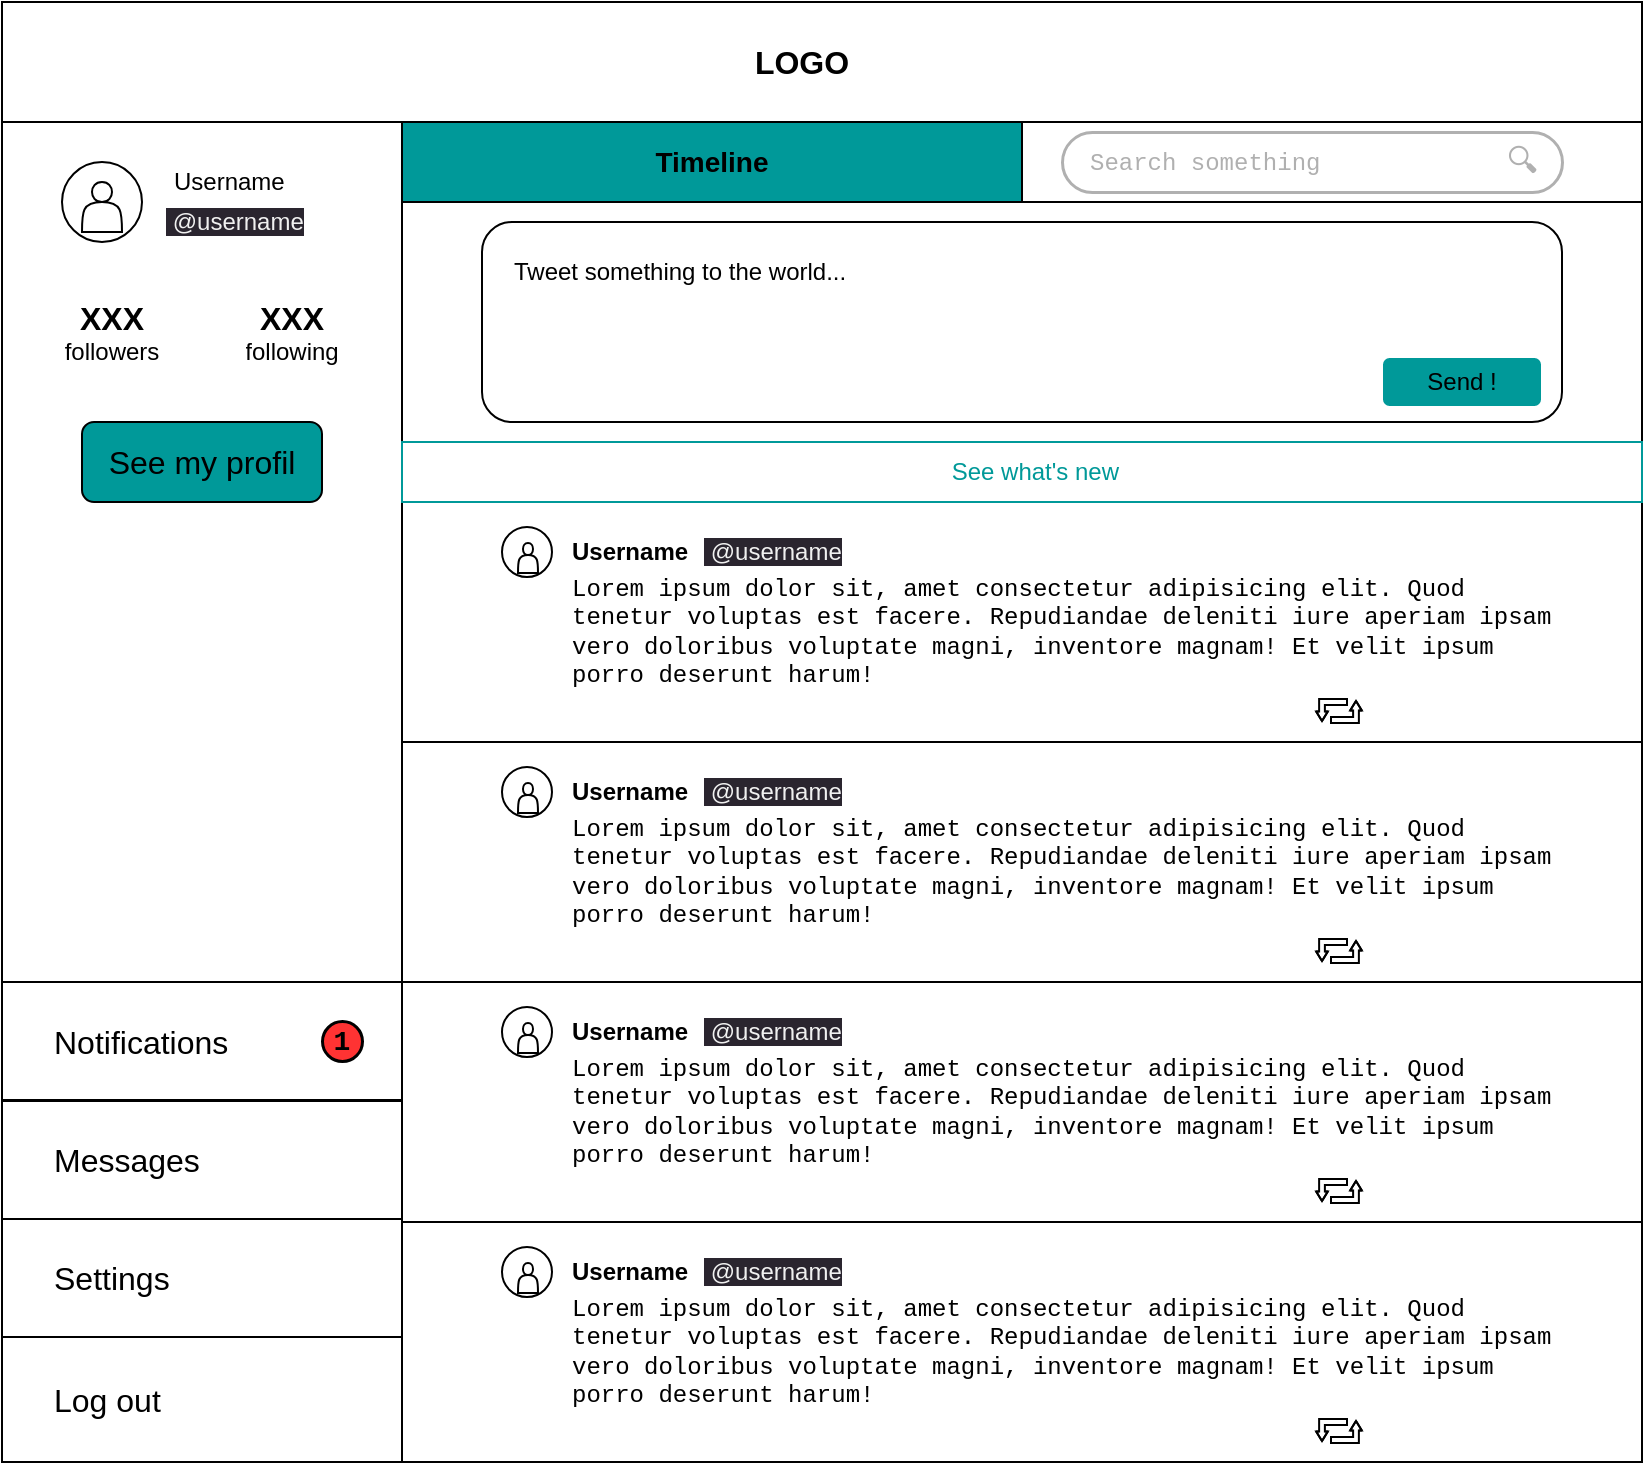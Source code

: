 <mxfile>
    <diagram id="mAKORPxYatndPDqyqi2Z" name="Page-1">
        <mxGraphModel dx="754" dy="729" grid="1" gridSize="10" guides="1" tooltips="1" connect="1" arrows="1" fold="1" page="1" pageScale="1" pageWidth="827" pageHeight="1169" math="0" shadow="0">
            <root>
                <mxCell id="0"/>
                <mxCell id="1" parent="0"/>
                <mxCell id="96" value="" style="rounded=0;whiteSpace=wrap;html=1;hachureGap=4;fontFamily=Architects Daughter;fontSource=https%3A%2F%2Ffonts.googleapis.com%2Fcss%3Ffamily%3DArchitects%2BDaughter;fontSize=20;fillColor=#18141D;strokeColor=#18141D;" vertex="1" parent="1">
                    <mxGeometry width="820" height="730" as="geometry"/>
                </mxCell>
                <mxCell id="17" value="&lt;font style=&quot;font-size: 14px;&quot;&gt;Timeline&lt;/font&gt;" style="rounded=0;whiteSpace=wrap;html=1;fontStyle=1;labelBackgroundColor=none;fillColor=#009999;" parent="1" vertex="1">
                    <mxGeometry x="200" y="60" width="310" height="40" as="geometry"/>
                </mxCell>
                <mxCell id="2" value="" style="rounded=0;whiteSpace=wrap;html=1;" parent="1" vertex="1">
                    <mxGeometry width="820" height="60" as="geometry"/>
                </mxCell>
                <mxCell id="3" value="LOGO" style="text;html=1;strokeColor=none;fillColor=none;align=center;verticalAlign=middle;whiteSpace=wrap;rounded=0;fontStyle=1;fontSize=16;" parent="1" vertex="1">
                    <mxGeometry x="370" y="15" width="60" height="30" as="geometry"/>
                </mxCell>
                <mxCell id="5" value="" style="rounded=0;whiteSpace=wrap;html=1;" parent="1" vertex="1">
                    <mxGeometry y="60" width="200" height="670" as="geometry"/>
                </mxCell>
                <mxCell id="8" value="" style="ellipse;whiteSpace=wrap;html=1;aspect=fixed;" parent="1" vertex="1">
                    <mxGeometry x="30" y="80" width="40" height="40" as="geometry"/>
                </mxCell>
                <mxCell id="4" value="" style="shape=actor;whiteSpace=wrap;html=1;" parent="1" vertex="1">
                    <mxGeometry x="40" y="90" width="20" height="25" as="geometry"/>
                </mxCell>
                <mxCell id="9" value="Username" style="text;strokeColor=none;fillColor=none;align=left;verticalAlign=middle;spacingLeft=4;spacingRight=4;overflow=hidden;points=[[0,0.5],[1,0.5]];portConstraint=eastwest;rotatable=0;whiteSpace=wrap;html=1;labelPosition=center;verticalLabelPosition=middle;" parent="1" vertex="1">
                    <mxGeometry x="80" y="75" width="80" height="30" as="geometry"/>
                </mxCell>
                <mxCell id="10" value="&lt;span style=&quot;color: rgb(240, 240, 240); font-family: Helvetica; font-size: 12px; font-style: normal; font-variant-ligatures: normal; font-variant-caps: normal; font-weight: 400; letter-spacing: normal; orphans: 2; text-indent: 0px; text-transform: none; widows: 2; word-spacing: 0px; -webkit-text-stroke-width: 0px; background-color: rgb(42, 37, 47); text-decoration-thickness: initial; text-decoration-style: initial; text-decoration-color: initial; float: none; display: inline !important;&quot;&gt;&amp;nbsp;@username&lt;/span&gt;" style="text;whiteSpace=wrap;html=1;align=left;labelPosition=center;verticalLabelPosition=middle;verticalAlign=middle;" parent="1" vertex="1">
                    <mxGeometry x="80" y="95" width="100" height="30" as="geometry"/>
                </mxCell>
                <mxCell id="11" value="&lt;b&gt;&lt;font style=&quot;font-size: 16px;&quot;&gt;XXX&lt;/font&gt;&lt;/b&gt;&lt;br&gt;followers" style="text;strokeColor=none;fillColor=none;align=center;verticalAlign=middle;spacingLeft=4;spacingRight=4;overflow=hidden;points=[[0,0.5],[1,0.5]];portConstraint=eastwest;rotatable=0;whiteSpace=wrap;html=1;" parent="1" vertex="1">
                    <mxGeometry x="15" y="140" width="80" height="50" as="geometry"/>
                </mxCell>
                <mxCell id="12" value="&lt;b&gt;&lt;font style=&quot;font-size: 16px;&quot;&gt;XXX&lt;/font&gt;&lt;/b&gt;&lt;br&gt;following" style="text;strokeColor=none;fillColor=none;align=center;verticalAlign=middle;spacingLeft=4;spacingRight=4;overflow=hidden;points=[[0,0.5],[1,0.5]];portConstraint=eastwest;rotatable=0;whiteSpace=wrap;html=1;" parent="1" vertex="1">
                    <mxGeometry x="105" y="140" width="80" height="50" as="geometry"/>
                </mxCell>
                <mxCell id="13" value="" style="rounded=1;whiteSpace=wrap;html=1;fontSize=16;fillColor=#009999;" parent="1" vertex="1">
                    <mxGeometry x="40" y="210" width="120" height="40" as="geometry"/>
                </mxCell>
                <mxCell id="14" value="See my profil" style="text;html=1;strokeColor=none;fillColor=none;align=center;verticalAlign=middle;whiteSpace=wrap;rounded=0;fontSize=16;" parent="1" vertex="1">
                    <mxGeometry x="50" y="215" width="100" height="30" as="geometry"/>
                </mxCell>
                <mxCell id="18" value="" style="rounded=0;whiteSpace=wrap;html=1;" parent="1" vertex="1">
                    <mxGeometry x="200" y="100" width="620" height="120" as="geometry"/>
                </mxCell>
                <mxCell id="19" value="" style="rounded=1;whiteSpace=wrap;html=1;fontSize=16;" parent="1" vertex="1">
                    <mxGeometry x="240" y="110" width="540" height="100" as="geometry"/>
                </mxCell>
                <mxCell id="20" value="Tweet something to the world..." style="text;strokeColor=none;fillColor=none;align=left;verticalAlign=middle;spacingLeft=4;spacingRight=4;overflow=hidden;points=[[0,0.5],[1,0.5]];portConstraint=eastwest;rotatable=0;whiteSpace=wrap;html=1;labelPosition=center;verticalLabelPosition=middle;" parent="1" vertex="1">
                    <mxGeometry x="250" y="120" width="500" height="30" as="geometry"/>
                </mxCell>
                <mxCell id="21" value="" style="rounded=0;whiteSpace=wrap;html=1;" parent="1" vertex="1">
                    <mxGeometry x="200" y="250" width="620" height="120" as="geometry"/>
                </mxCell>
                <mxCell id="22" value="" style="rounded=1;whiteSpace=wrap;html=1;fontSize=16;strokeColor=#FFFFFF;fillColor=#009999;" parent="1" vertex="1">
                    <mxGeometry x="690" y="177.5" width="80" height="25" as="geometry"/>
                </mxCell>
                <mxCell id="23" value="Send !" style="text;strokeColor=none;fillColor=none;align=center;verticalAlign=middle;spacingLeft=4;spacingRight=4;overflow=hidden;points=[[0,0.5],[1,0.5]];portConstraint=eastwest;rotatable=0;whiteSpace=wrap;html=1;labelPosition=center;verticalLabelPosition=middle;" parent="1" vertex="1">
                    <mxGeometry x="705" y="175" width="50" height="30" as="geometry"/>
                </mxCell>
                <mxCell id="24" value="" style="ellipse;whiteSpace=wrap;html=1;aspect=fixed;" parent="1" vertex="1">
                    <mxGeometry x="250" y="262.5" width="25" height="25" as="geometry"/>
                </mxCell>
                <mxCell id="25" value="" style="shape=actor;whiteSpace=wrap;html=1;" parent="1" vertex="1">
                    <mxGeometry x="258" y="270.5" width="10" height="15" as="geometry"/>
                </mxCell>
                <mxCell id="26" value="Username" style="text;strokeColor=none;fillColor=none;align=left;verticalAlign=middle;spacingLeft=4;spacingRight=4;overflow=hidden;points=[[0,0.5],[1,0.5]];portConstraint=eastwest;rotatable=0;whiteSpace=wrap;html=1;labelPosition=center;verticalLabelPosition=middle;fontStyle=1" parent="1" vertex="1">
                    <mxGeometry x="279" y="260" width="80" height="30" as="geometry"/>
                </mxCell>
                <mxCell id="27" value="&lt;span style=&quot;color: rgb(240, 240, 240); font-family: Helvetica; font-size: 12px; font-style: normal; font-variant-ligatures: normal; font-variant-caps: normal; font-weight: 400; letter-spacing: normal; orphans: 2; text-indent: 0px; text-transform: none; widows: 2; word-spacing: 0px; -webkit-text-stroke-width: 0px; background-color: rgb(42, 37, 47); text-decoration-thickness: initial; text-decoration-style: initial; text-decoration-color: initial; float: none; display: inline !important;&quot;&gt;&amp;nbsp;@username&lt;/span&gt;" style="text;whiteSpace=wrap;html=1;align=left;labelPosition=center;verticalLabelPosition=middle;verticalAlign=middle;fillColor=none;" parent="1" vertex="1">
                    <mxGeometry x="349" y="260" width="100" height="30" as="geometry"/>
                </mxCell>
                <mxCell id="28" value="Lorem ipsum dolor sit, amet consectetur adipisicing elit. Quod tenetur voluptas est facere. Repudiandae deleniti iure aperiam ipsam vero doloribus voluptate magni, inventore magnam! Et velit ipsum porro deserunt harum!" style="text;strokeColor=none;fillColor=none;align=left;verticalAlign=middle;spacingLeft=4;spacingRight=4;overflow=hidden;points=[[0,0.5],[1,0.5]];portConstraint=eastwest;rotatable=0;whiteSpace=wrap;labelPosition=center;verticalLabelPosition=middle;fontFamily=Courier New;labelBackgroundColor=none;fontColor=default;" parent="1" vertex="1">
                    <mxGeometry x="279" y="280" width="500" height="69.5" as="geometry"/>
                </mxCell>
                <mxCell id="44" value="" style="group" parent="1" vertex="1" connectable="0">
                    <mxGeometry x="660" y="350" width="116" height="11" as="geometry"/>
                </mxCell>
                <mxCell id="38" value="♡" style="text;strokeColor=none;fillColor=none;align=left;verticalAlign=middle;whiteSpace=wrap;rounded=0;labelBackgroundColor=none;fontFamily=Courier New;fontSize=16;fontColor=#FFFFFF;fontStyle=1;container=0;" parent="44" vertex="1">
                    <mxGeometry x="65" y="1" width="22" height="10" as="geometry"/>
                </mxCell>
                <mxCell id="39" value="&lt;font style=&quot;font-size: 11px;&quot;&gt;xx&lt;/font&gt;" style="text;html=1;strokeColor=none;fillColor=none;align=left;verticalAlign=middle;whiteSpace=wrap;rounded=0;labelBackgroundColor=none;fontFamily=Courier New;fontSize=16;fontColor=#FFFFFF;container=0;" parent="44" vertex="1">
                    <mxGeometry x="86" width="30" height="10" as="geometry"/>
                </mxCell>
                <mxCell id="41" value="&lt;font style=&quot;font-size: 11px;&quot;&gt;xx&lt;/font&gt;" style="text;html=1;strokeColor=none;fillColor=none;align=left;verticalAlign=middle;whiteSpace=wrap;rounded=0;labelBackgroundColor=none;fontFamily=Courier New;fontSize=16;fontColor=#FFFFFF;container=0;" parent="44" vertex="1">
                    <mxGeometry x="25" y="1" width="30" height="10" as="geometry"/>
                </mxCell>
                <mxCell id="35" value="" style="edgeStyle=segmentEdgeStyle;endArrow=block;html=1;curved=0;rounded=0;endSize=1.256;startSize=8;strokeWidth=1;fontFamily=Courier New;fontSize=12;fontColor=default;shape=flexArrow;endWidth=1.945;endFill=0;width=2.885;" parent="44" edge="1">
                    <mxGeometry width="50" height="50" relative="1" as="geometry">
                        <mxPoint x="4" y="9" as="sourcePoint"/>
                        <mxPoint x="17" y="-1" as="targetPoint"/>
                        <Array as="points">
                            <mxPoint x="17" y="9"/>
                        </Array>
                    </mxGeometry>
                </mxCell>
                <mxCell id="36" value="" style="edgeStyle=segmentEdgeStyle;endArrow=block;html=1;curved=0;rounded=0;endSize=1.256;startSize=8;strokeWidth=1;fontFamily=Courier New;fontSize=12;fontColor=default;shape=flexArrow;endWidth=1.945;endFill=0;width=2.885;" parent="44" edge="1">
                    <mxGeometry width="50" height="50" relative="1" as="geometry">
                        <mxPoint x="13" as="sourcePoint"/>
                        <mxPoint x="-1.137e-13" y="10" as="targetPoint"/>
                        <Array as="points">
                            <mxPoint/>
                        </Array>
                    </mxGeometry>
                </mxCell>
                <mxCell id="45" value="" style="rounded=0;whiteSpace=wrap;html=1;" parent="1" vertex="1">
                    <mxGeometry x="200" y="370" width="620" height="120" as="geometry"/>
                </mxCell>
                <mxCell id="46" value="" style="ellipse;whiteSpace=wrap;html=1;aspect=fixed;" parent="1" vertex="1">
                    <mxGeometry x="250" y="382.5" width="25" height="25" as="geometry"/>
                </mxCell>
                <mxCell id="47" value="" style="shape=actor;whiteSpace=wrap;html=1;" parent="1" vertex="1">
                    <mxGeometry x="258" y="390.5" width="10" height="15" as="geometry"/>
                </mxCell>
                <mxCell id="48" value="Username" style="text;strokeColor=none;fillColor=none;align=left;verticalAlign=middle;spacingLeft=4;spacingRight=4;overflow=hidden;points=[[0,0.5],[1,0.5]];portConstraint=eastwest;rotatable=0;whiteSpace=wrap;html=1;labelPosition=center;verticalLabelPosition=middle;fontStyle=1" parent="1" vertex="1">
                    <mxGeometry x="279" y="380" width="80" height="30" as="geometry"/>
                </mxCell>
                <mxCell id="49" value="&lt;span style=&quot;color: rgb(240, 240, 240); font-family: Helvetica; font-size: 12px; font-style: normal; font-variant-ligatures: normal; font-variant-caps: normal; font-weight: 400; letter-spacing: normal; orphans: 2; text-indent: 0px; text-transform: none; widows: 2; word-spacing: 0px; -webkit-text-stroke-width: 0px; background-color: rgb(42, 37, 47); text-decoration-thickness: initial; text-decoration-style: initial; text-decoration-color: initial; float: none; display: inline !important;&quot;&gt;&amp;nbsp;@username&lt;/span&gt;" style="text;whiteSpace=wrap;html=1;align=left;labelPosition=center;verticalLabelPosition=middle;verticalAlign=middle;fillColor=none;" parent="1" vertex="1">
                    <mxGeometry x="349" y="380" width="100" height="30" as="geometry"/>
                </mxCell>
                <mxCell id="50" value="Lorem ipsum dolor sit, amet consectetur adipisicing elit. Quod tenetur voluptas est facere. Repudiandae deleniti iure aperiam ipsam vero doloribus voluptate magni, inventore magnam! Et velit ipsum porro deserunt harum!" style="text;strokeColor=none;fillColor=none;align=left;verticalAlign=middle;spacingLeft=4;spacingRight=4;overflow=hidden;points=[[0,0.5],[1,0.5]];portConstraint=eastwest;rotatable=0;whiteSpace=wrap;labelPosition=center;verticalLabelPosition=middle;fontFamily=Courier New;labelBackgroundColor=none;fontColor=default;" parent="1" vertex="1">
                    <mxGeometry x="279" y="400" width="500" height="69.5" as="geometry"/>
                </mxCell>
                <mxCell id="51" value="" style="group" parent="1" vertex="1" connectable="0">
                    <mxGeometry x="660" y="470" width="116" height="11" as="geometry"/>
                </mxCell>
                <mxCell id="52" value="♡" style="text;strokeColor=none;fillColor=none;align=left;verticalAlign=middle;whiteSpace=wrap;rounded=0;labelBackgroundColor=none;fontFamily=Courier New;fontSize=16;fontColor=#FFFFFF;fontStyle=1;container=0;" parent="51" vertex="1">
                    <mxGeometry x="65" y="1" width="22" height="10" as="geometry"/>
                </mxCell>
                <mxCell id="53" value="&lt;font style=&quot;font-size: 11px;&quot;&gt;xx&lt;/font&gt;" style="text;html=1;strokeColor=none;fillColor=none;align=left;verticalAlign=middle;whiteSpace=wrap;rounded=0;labelBackgroundColor=none;fontFamily=Courier New;fontSize=16;fontColor=#FFFFFF;container=0;" parent="51" vertex="1">
                    <mxGeometry x="86" width="30" height="10" as="geometry"/>
                </mxCell>
                <mxCell id="54" value="&lt;font style=&quot;font-size: 11px;&quot;&gt;xx&lt;/font&gt;" style="text;html=1;strokeColor=none;fillColor=none;align=left;verticalAlign=middle;whiteSpace=wrap;rounded=0;labelBackgroundColor=none;fontFamily=Courier New;fontSize=16;fontColor=#FFFFFF;container=0;" parent="51" vertex="1">
                    <mxGeometry x="25" y="1" width="30" height="10" as="geometry"/>
                </mxCell>
                <mxCell id="55" value="" style="edgeStyle=segmentEdgeStyle;endArrow=block;html=1;curved=0;rounded=0;endSize=1.256;startSize=8;strokeWidth=1;fontFamily=Courier New;fontSize=12;fontColor=default;shape=flexArrow;endWidth=1.945;endFill=0;width=2.885;" parent="51" edge="1">
                    <mxGeometry width="50" height="50" relative="1" as="geometry">
                        <mxPoint x="4" y="9" as="sourcePoint"/>
                        <mxPoint x="17" y="-1" as="targetPoint"/>
                        <Array as="points">
                            <mxPoint x="17" y="9"/>
                        </Array>
                    </mxGeometry>
                </mxCell>
                <mxCell id="56" value="" style="edgeStyle=segmentEdgeStyle;endArrow=block;html=1;curved=0;rounded=0;endSize=1.256;startSize=8;strokeWidth=1;fontFamily=Courier New;fontSize=12;fontColor=default;shape=flexArrow;endWidth=1.945;endFill=0;width=2.885;" parent="51" edge="1">
                    <mxGeometry width="50" height="50" relative="1" as="geometry">
                        <mxPoint x="13" as="sourcePoint"/>
                        <mxPoint x="-1.137e-13" y="10" as="targetPoint"/>
                        <Array as="points">
                            <mxPoint/>
                        </Array>
                    </mxGeometry>
                </mxCell>
                <mxCell id="57" value="" style="rounded=0;whiteSpace=wrap;html=1;" parent="1" vertex="1">
                    <mxGeometry x="200" y="490" width="620" height="120" as="geometry"/>
                </mxCell>
                <mxCell id="58" value="" style="ellipse;whiteSpace=wrap;html=1;aspect=fixed;" parent="1" vertex="1">
                    <mxGeometry x="250" y="502.5" width="25" height="25" as="geometry"/>
                </mxCell>
                <mxCell id="59" value="" style="shape=actor;whiteSpace=wrap;html=1;" parent="1" vertex="1">
                    <mxGeometry x="258" y="510.5" width="10" height="15" as="geometry"/>
                </mxCell>
                <mxCell id="60" value="Username" style="text;strokeColor=none;fillColor=none;align=left;verticalAlign=middle;spacingLeft=4;spacingRight=4;overflow=hidden;points=[[0,0.5],[1,0.5]];portConstraint=eastwest;rotatable=0;whiteSpace=wrap;html=1;labelPosition=center;verticalLabelPosition=middle;fontStyle=1" parent="1" vertex="1">
                    <mxGeometry x="279" y="500" width="80" height="30" as="geometry"/>
                </mxCell>
                <mxCell id="61" value="&lt;span style=&quot;color: rgb(240, 240, 240); font-family: Helvetica; font-size: 12px; font-style: normal; font-variant-ligatures: normal; font-variant-caps: normal; font-weight: 400; letter-spacing: normal; orphans: 2; text-indent: 0px; text-transform: none; widows: 2; word-spacing: 0px; -webkit-text-stroke-width: 0px; background-color: rgb(42, 37, 47); text-decoration-thickness: initial; text-decoration-style: initial; text-decoration-color: initial; float: none; display: inline !important;&quot;&gt;&amp;nbsp;@username&lt;/span&gt;" style="text;whiteSpace=wrap;html=1;align=left;labelPosition=center;verticalLabelPosition=middle;verticalAlign=middle;fillColor=none;" parent="1" vertex="1">
                    <mxGeometry x="349" y="500" width="100" height="30" as="geometry"/>
                </mxCell>
                <mxCell id="62" value="Lorem ipsum dolor sit, amet consectetur adipisicing elit. Quod tenetur voluptas est facere. Repudiandae deleniti iure aperiam ipsam vero doloribus voluptate magni, inventore magnam! Et velit ipsum porro deserunt harum!" style="text;strokeColor=none;fillColor=none;align=left;verticalAlign=middle;spacingLeft=4;spacingRight=4;overflow=hidden;points=[[0,0.5],[1,0.5]];portConstraint=eastwest;rotatable=0;whiteSpace=wrap;labelPosition=center;verticalLabelPosition=middle;fontFamily=Courier New;labelBackgroundColor=none;fontColor=default;" parent="1" vertex="1">
                    <mxGeometry x="279" y="520" width="500" height="69.5" as="geometry"/>
                </mxCell>
                <mxCell id="63" value="" style="group" parent="1" vertex="1" connectable="0">
                    <mxGeometry x="660" y="590" width="116" height="11" as="geometry"/>
                </mxCell>
                <mxCell id="64" value="♡" style="text;strokeColor=none;fillColor=none;align=left;verticalAlign=middle;whiteSpace=wrap;rounded=0;labelBackgroundColor=none;fontFamily=Courier New;fontSize=16;fontColor=#FFFFFF;fontStyle=1;container=0;" parent="63" vertex="1">
                    <mxGeometry x="65" y="1" width="22" height="10" as="geometry"/>
                </mxCell>
                <mxCell id="65" value="&lt;font style=&quot;font-size: 11px;&quot;&gt;xx&lt;/font&gt;" style="text;html=1;strokeColor=none;fillColor=none;align=left;verticalAlign=middle;whiteSpace=wrap;rounded=0;labelBackgroundColor=none;fontFamily=Courier New;fontSize=16;fontColor=#FFFFFF;container=0;" parent="63" vertex="1">
                    <mxGeometry x="86" width="30" height="10" as="geometry"/>
                </mxCell>
                <mxCell id="66" value="&lt;font style=&quot;font-size: 11px;&quot;&gt;xx&lt;/font&gt;" style="text;html=1;strokeColor=none;fillColor=none;align=left;verticalAlign=middle;whiteSpace=wrap;rounded=0;labelBackgroundColor=none;fontFamily=Courier New;fontSize=16;fontColor=#FFFFFF;container=0;" parent="63" vertex="1">
                    <mxGeometry x="25" y="1" width="30" height="10" as="geometry"/>
                </mxCell>
                <mxCell id="67" value="" style="edgeStyle=segmentEdgeStyle;endArrow=block;html=1;curved=0;rounded=0;endSize=1.256;startSize=8;strokeWidth=1;fontFamily=Courier New;fontSize=12;fontColor=default;shape=flexArrow;endWidth=1.945;endFill=0;width=2.885;" parent="63" edge="1">
                    <mxGeometry width="50" height="50" relative="1" as="geometry">
                        <mxPoint x="4" y="9" as="sourcePoint"/>
                        <mxPoint x="17" y="-1" as="targetPoint"/>
                        <Array as="points">
                            <mxPoint x="17" y="9"/>
                        </Array>
                    </mxGeometry>
                </mxCell>
                <mxCell id="68" value="" style="edgeStyle=segmentEdgeStyle;endArrow=block;html=1;curved=0;rounded=0;endSize=1.256;startSize=8;strokeWidth=1;fontFamily=Courier New;fontSize=12;fontColor=default;shape=flexArrow;endWidth=1.945;endFill=0;width=2.885;" parent="63" edge="1">
                    <mxGeometry width="50" height="50" relative="1" as="geometry">
                        <mxPoint x="13" as="sourcePoint"/>
                        <mxPoint x="-1.137e-13" y="10" as="targetPoint"/>
                        <Array as="points">
                            <mxPoint/>
                        </Array>
                    </mxGeometry>
                </mxCell>
                <mxCell id="71" value="" style="rounded=0;whiteSpace=wrap;html=1;" parent="1" vertex="1">
                    <mxGeometry x="200" y="610" width="620" height="120" as="geometry"/>
                </mxCell>
                <mxCell id="72" value="" style="ellipse;whiteSpace=wrap;html=1;aspect=fixed;" parent="1" vertex="1">
                    <mxGeometry x="250" y="622.5" width="25" height="25" as="geometry"/>
                </mxCell>
                <mxCell id="73" value="" style="shape=actor;whiteSpace=wrap;html=1;" parent="1" vertex="1">
                    <mxGeometry x="258" y="630.5" width="10" height="15" as="geometry"/>
                </mxCell>
                <mxCell id="74" value="Username" style="text;strokeColor=none;fillColor=none;align=left;verticalAlign=middle;spacingLeft=4;spacingRight=4;overflow=hidden;points=[[0,0.5],[1,0.5]];portConstraint=eastwest;rotatable=0;whiteSpace=wrap;html=1;labelPosition=center;verticalLabelPosition=middle;fontStyle=1" parent="1" vertex="1">
                    <mxGeometry x="279" y="620" width="80" height="30" as="geometry"/>
                </mxCell>
                <mxCell id="75" value="&lt;span style=&quot;color: rgb(240, 240, 240); font-family: Helvetica; font-size: 12px; font-style: normal; font-variant-ligatures: normal; font-variant-caps: normal; font-weight: 400; letter-spacing: normal; orphans: 2; text-indent: 0px; text-transform: none; widows: 2; word-spacing: 0px; -webkit-text-stroke-width: 0px; background-color: rgb(42, 37, 47); text-decoration-thickness: initial; text-decoration-style: initial; text-decoration-color: initial; float: none; display: inline !important;&quot;&gt;&amp;nbsp;@username&lt;/span&gt;" style="text;whiteSpace=wrap;html=1;align=left;labelPosition=center;verticalLabelPosition=middle;verticalAlign=middle;fillColor=none;" parent="1" vertex="1">
                    <mxGeometry x="349" y="620" width="100" height="30" as="geometry"/>
                </mxCell>
                <mxCell id="76" value="Lorem ipsum dolor sit, amet consectetur adipisicing elit. Quod tenetur voluptas est facere. Repudiandae deleniti iure aperiam ipsam vero doloribus voluptate magni, inventore magnam! Et velit ipsum porro deserunt harum!" style="text;strokeColor=none;fillColor=none;align=left;verticalAlign=middle;spacingLeft=4;spacingRight=4;overflow=hidden;points=[[0,0.5],[1,0.5]];portConstraint=eastwest;rotatable=0;whiteSpace=wrap;labelPosition=center;verticalLabelPosition=middle;fontFamily=Courier New;labelBackgroundColor=none;fontColor=default;" parent="1" vertex="1">
                    <mxGeometry x="279" y="640" width="500" height="69.5" as="geometry"/>
                </mxCell>
                <mxCell id="77" value="" style="group" parent="1" vertex="1" connectable="0">
                    <mxGeometry x="660" y="710" width="116" height="11" as="geometry"/>
                </mxCell>
                <mxCell id="78" value="♡" style="text;strokeColor=none;fillColor=none;align=left;verticalAlign=middle;whiteSpace=wrap;rounded=0;labelBackgroundColor=none;fontFamily=Courier New;fontSize=16;fontColor=#FFFFFF;fontStyle=1;container=0;" parent="77" vertex="1">
                    <mxGeometry x="65" y="1" width="22" height="10" as="geometry"/>
                </mxCell>
                <mxCell id="79" value="&lt;font style=&quot;font-size: 11px;&quot;&gt;xx&lt;/font&gt;" style="text;html=1;strokeColor=none;fillColor=none;align=left;verticalAlign=middle;whiteSpace=wrap;rounded=0;labelBackgroundColor=none;fontFamily=Courier New;fontSize=16;fontColor=#FFFFFF;container=0;" parent="77" vertex="1">
                    <mxGeometry x="86" width="30" height="10" as="geometry"/>
                </mxCell>
                <mxCell id="80" value="&lt;font style=&quot;font-size: 11px;&quot;&gt;xx&lt;/font&gt;" style="text;html=1;strokeColor=none;fillColor=none;align=left;verticalAlign=middle;whiteSpace=wrap;rounded=0;labelBackgroundColor=none;fontFamily=Courier New;fontSize=16;fontColor=#FFFFFF;container=0;" parent="77" vertex="1">
                    <mxGeometry x="25" y="1" width="30" height="10" as="geometry"/>
                </mxCell>
                <mxCell id="81" value="" style="edgeStyle=segmentEdgeStyle;endArrow=block;html=1;curved=0;rounded=0;endSize=1.256;startSize=8;strokeWidth=1;fontFamily=Courier New;fontSize=12;fontColor=default;shape=flexArrow;endWidth=1.945;endFill=0;width=2.885;" parent="77" edge="1">
                    <mxGeometry width="50" height="50" relative="1" as="geometry">
                        <mxPoint x="4" y="9" as="sourcePoint"/>
                        <mxPoint x="17" y="-1" as="targetPoint"/>
                        <Array as="points">
                            <mxPoint x="17" y="9"/>
                        </Array>
                    </mxGeometry>
                </mxCell>
                <mxCell id="82" value="" style="edgeStyle=segmentEdgeStyle;endArrow=block;html=1;curved=0;rounded=0;endSize=1.256;startSize=8;strokeWidth=1;fontFamily=Courier New;fontSize=12;fontColor=default;shape=flexArrow;endWidth=1.945;endFill=0;width=2.885;" parent="77" edge="1">
                    <mxGeometry width="50" height="50" relative="1" as="geometry">
                        <mxPoint x="13" as="sourcePoint"/>
                        <mxPoint x="-1.137e-13" y="10" as="targetPoint"/>
                        <Array as="points">
                            <mxPoint/>
                        </Array>
                    </mxGeometry>
                </mxCell>
                <mxCell id="86" value="Notifications" style="rounded=0;whiteSpace=wrap;html=1;fontSize=16;glass=0;shadow=0;align=left;spacingLeft=24;" parent="1" vertex="1">
                    <mxGeometry y="490" width="200" height="59" as="geometry"/>
                </mxCell>
                <mxCell id="87" value="Messages" style="rounded=0;whiteSpace=wrap;html=1;fontSize=16;glass=0;shadow=0;align=left;spacingLeft=24;" parent="1" vertex="1">
                    <mxGeometry y="549.5" width="200" height="59" as="geometry"/>
                </mxCell>
                <mxCell id="88" value="Settings" style="rounded=0;whiteSpace=wrap;html=1;fontSize=16;glass=0;shadow=0;align=left;spacingLeft=24;" parent="1" vertex="1">
                    <mxGeometry y="608.5" width="200" height="59" as="geometry"/>
                </mxCell>
                <mxCell id="90" value="" style="rounded=0;whiteSpace=wrap;html=1;" parent="1" vertex="1">
                    <mxGeometry x="510" y="60" width="310" height="40" as="geometry"/>
                </mxCell>
                <mxCell id="91" value="Log out" style="rounded=0;whiteSpace=wrap;html=1;fontSize=16;glass=0;shadow=0;align=left;spacingLeft=24;" parent="1" vertex="1">
                    <mxGeometry y="667.5" width="200" height="62.5" as="geometry"/>
                </mxCell>
                <mxCell id="93" value="1" style="ellipse;whiteSpace=wrap;html=1;rounded=0;shadow=0;glass=0;labelBackgroundColor=none;fontFamily=Courier New;fontSize=14;fontColor=default;fillColor=#FF3333;fontStyle=1;strokeWidth=1.5;align=center;" parent="1" vertex="1">
                    <mxGeometry x="160" y="509.5" width="20" height="20" as="geometry"/>
                </mxCell>
                <mxCell id="70" value="&lt;span style=&quot;font-size: 12px; font-family: &amp;quot;segoe ui emoji&amp;quot;; text-align: start;&quot;&gt;&lt;font style=&quot;font-size: 13px;&quot;&gt;🔄&amp;nbsp;&lt;/font&gt;&lt;/span&gt;&lt;span style=&quot;font-family: Helvetica; font-size: 12px;&quot;&gt;See what's new&lt;/span&gt;" style="rounded=0;whiteSpace=wrap;html=1;labelBackgroundColor=none;fontFamily=Courier New;fontSize=11;fontColor=#009999;fillColor=default;strokeColor=#009999;" parent="1" vertex="1">
                    <mxGeometry x="200" y="220" width="620" height="30" as="geometry"/>
                </mxCell>
                <mxCell id="94" value="&lt;font color=&quot;#b0b0b0&quot; style=&quot;font-size: 12px;&quot;&gt;Search something&lt;/font&gt;" style="rounded=1;whiteSpace=wrap;html=1;shadow=0;glass=0;labelBackgroundColor=none;strokeColor=#B0B0B0;strokeWidth=1.5;fontFamily=Courier New;fontSize=14;fontColor=default;fillColor=none;arcSize=50;align=left;spacingLeft=12;" parent="1" vertex="1">
                    <mxGeometry x="530" y="65" width="250" height="30" as="geometry"/>
                </mxCell>
                <mxCell id="95" value="🔍" style="text;whiteSpace=wrap;fontSize=16;fontFamily=Courier New;fontColor=#B0B0B0;align=right;" parent="1" vertex="1">
                    <mxGeometry x="740" y="65" width="30" height="30" as="geometry"/>
                </mxCell>
            </root>
        </mxGraphModel>
    </diagram>
</mxfile>